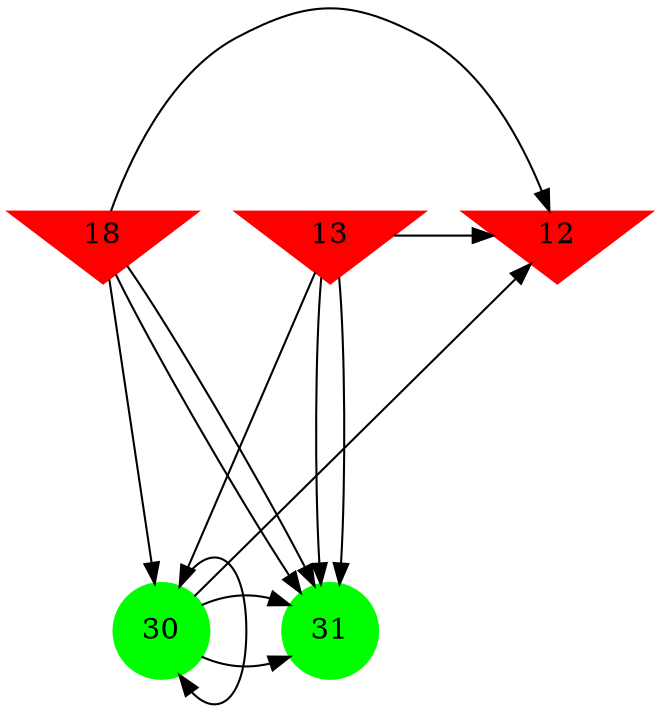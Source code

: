 digraph brain {
	ranksep=2.0;
	12 [shape=invtriangle,style=filled,color=red];
	13 [shape=invtriangle,style=filled,color=red];
	18 [shape=invtriangle,style=filled,color=red];
	30 [shape=circle,style=filled,color=green];
	31 [shape=circle,style=filled,color=green];
	13	->	31;
	13	->	30;
	13	->	12;
	13	->	31;
	18	->	31;
	18	->	30;
	18	->	12;
	18	->	31;
	30	->	31;
	30	->	30;
	30	->	12;
	30	->	31;
	{ rank=same; 12; 13; 18; }
	{ rank=same; }
	{ rank=same; 30; 31; }
}
